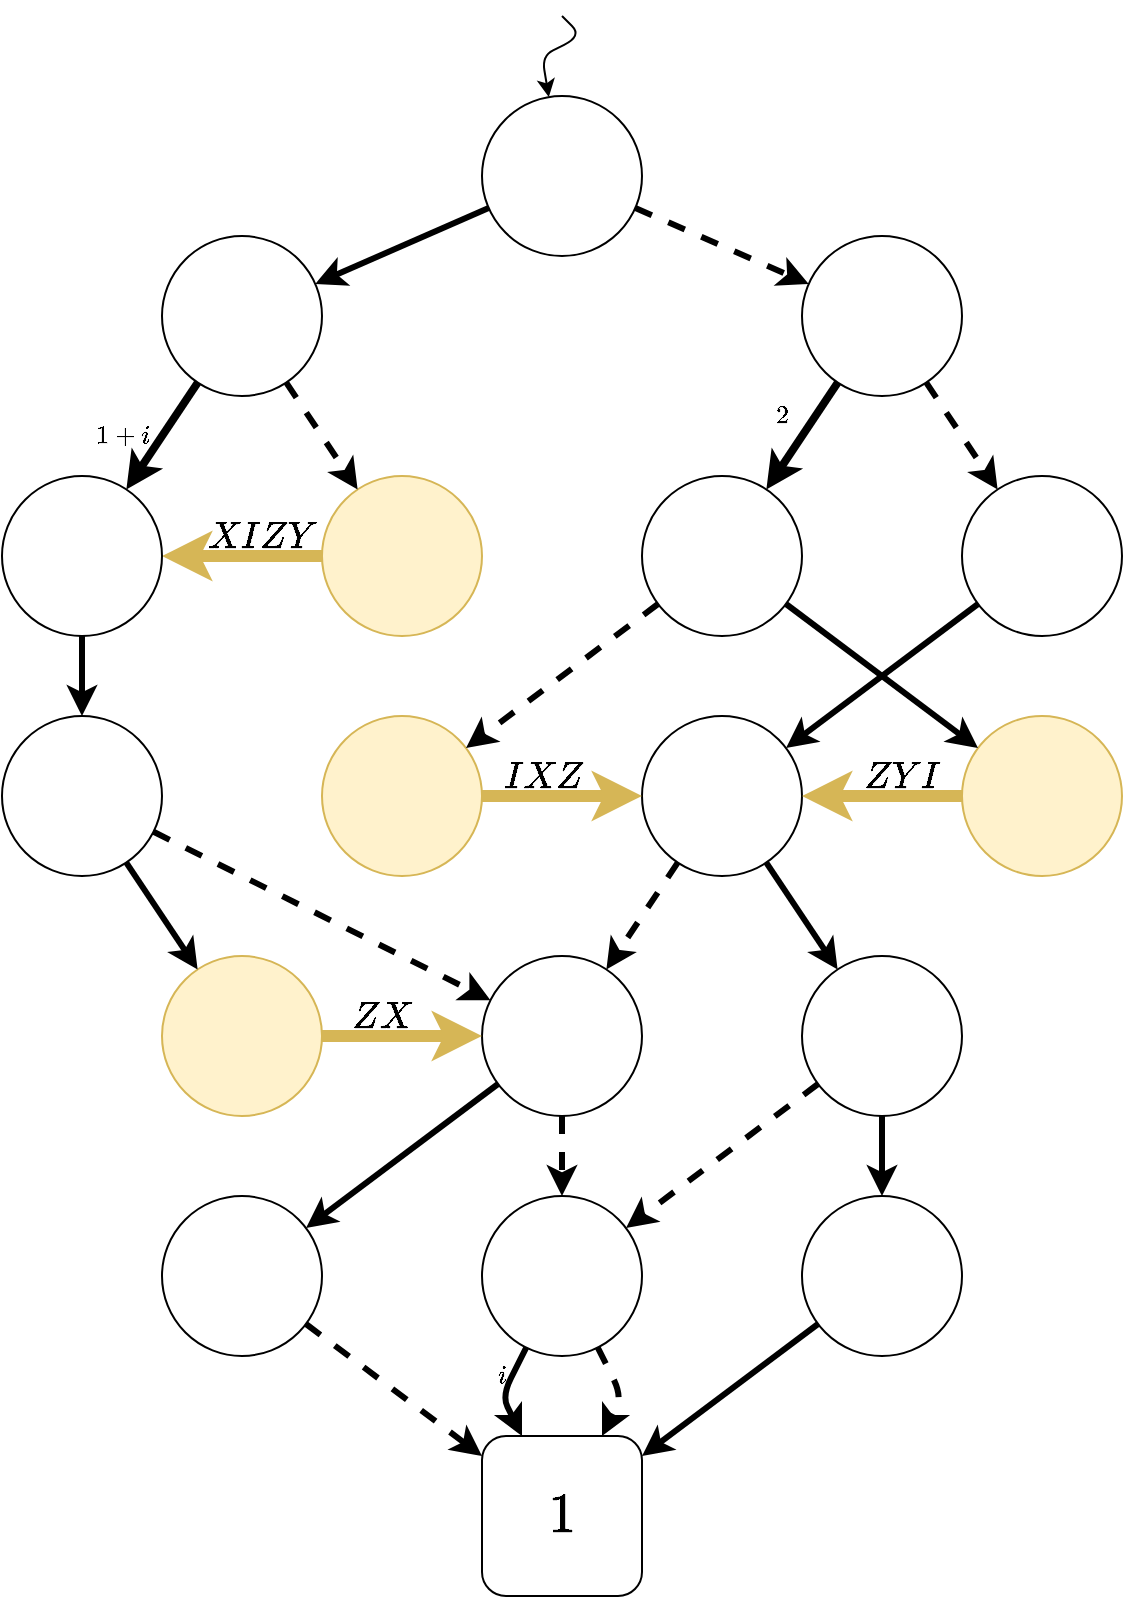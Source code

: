 <mxfile version="13.2.2" type="device"><diagram id="InaoNNUkZeHzq1kFhRYc" name="Page-1"><mxGraphModel dx="1185" dy="1918" grid="1" gridSize="10" guides="1" tooltips="1" connect="1" arrows="1" fold="1" page="1" pageScale="1" pageWidth="850" pageHeight="1100" math="1" shadow="0"><root><mxCell id="0"/><mxCell id="1" parent="0"/><mxCell id="I3Yfi0ZEbH5oo_XPFvfA-61" value="$$XIZY$$" style="endArrow=classic;html=1;strokeWidth=6;fillColor=#fff2cc;strokeColor=#d6b656;curved=1;startSize=6;endFill=1;verticalAlign=middle;labelBackgroundColor=none;fontSize=16;" edge="1" parent="1" source="I3Yfi0ZEbH5oo_XPFvfA-11" target="I3Yfi0ZEbH5oo_XPFvfA-12"><mxGeometry x="-0.25" y="-10" width="50" height="50" relative="1" as="geometry"><mxPoint x="547.874" y="-636.677" as="sourcePoint"/><mxPoint x="512.188" y="-583.282" as="targetPoint"/><mxPoint as="offset"/></mxGeometry></mxCell><mxCell id="I3Yfi0ZEbH5oo_XPFvfA-1" value="" style="ellipse;whiteSpace=wrap;html=1;aspect=fixed;" vertex="1" parent="1"><mxGeometry x="360" y="-790" width="80" height="80" as="geometry"/></mxCell><mxCell id="I3Yfi0ZEbH5oo_XPFvfA-2" value="" style="endArrow=classic;html=1;" edge="1" parent="1" target="I3Yfi0ZEbH5oo_XPFvfA-1"><mxGeometry width="50" height="50" relative="1" as="geometry"><mxPoint x="400" y="-830" as="sourcePoint"/><mxPoint x="530" y="-530" as="targetPoint"/><Array as="points"><mxPoint x="410" y="-820"/><mxPoint x="390" y="-810"/></Array></mxGeometry></mxCell><mxCell id="I3Yfi0ZEbH5oo_XPFvfA-3" value="" style="ellipse;whiteSpace=wrap;html=1;aspect=fixed;" vertex="1" parent="1"><mxGeometry x="200" y="-720" width="80" height="80" as="geometry"/></mxCell><mxCell id="I3Yfi0ZEbH5oo_XPFvfA-4" value="" style="endArrow=classic;html=1;strokeWidth=3;" edge="1" parent="1" source="I3Yfi0ZEbH5oo_XPFvfA-1" target="I3Yfi0ZEbH5oo_XPFvfA-3"><mxGeometry width="50" height="50" relative="1" as="geometry"><mxPoint x="350" y="-640" as="sourcePoint"/><mxPoint x="400" y="-690" as="targetPoint"/></mxGeometry></mxCell><mxCell id="I3Yfi0ZEbH5oo_XPFvfA-5" value="" style="ellipse;whiteSpace=wrap;html=1;aspect=fixed;" vertex="1" parent="1"><mxGeometry x="520" y="-720" width="80" height="80" as="geometry"/></mxCell><mxCell id="I3Yfi0ZEbH5oo_XPFvfA-6" value="" style="ellipse;whiteSpace=wrap;html=1;aspect=fixed;" vertex="1" parent="1"><mxGeometry x="440" y="-480" width="80" height="80" as="geometry"/></mxCell><mxCell id="I3Yfi0ZEbH5oo_XPFvfA-7" value="" style="ellipse;whiteSpace=wrap;html=1;aspect=fixed;fillColor=#fff2cc;strokeColor=#d6b656;" vertex="1" parent="1"><mxGeometry x="280" y="-480" width="80" height="80" as="geometry"/></mxCell><mxCell id="I3Yfi0ZEbH5oo_XPFvfA-8" value="" style="ellipse;whiteSpace=wrap;html=1;aspect=fixed;" vertex="1" parent="1"><mxGeometry x="120" y="-480" width="80" height="80" as="geometry"/></mxCell><mxCell id="I3Yfi0ZEbH5oo_XPFvfA-9" value="" style="ellipse;whiteSpace=wrap;html=1;aspect=fixed;" vertex="1" parent="1"><mxGeometry x="600" y="-600" width="80" height="80" as="geometry"/></mxCell><mxCell id="I3Yfi0ZEbH5oo_XPFvfA-10" value="" style="ellipse;whiteSpace=wrap;html=1;aspect=fixed;" vertex="1" parent="1"><mxGeometry x="440" y="-600" width="80" height="80" as="geometry"/></mxCell><mxCell id="I3Yfi0ZEbH5oo_XPFvfA-11" value="" style="ellipse;whiteSpace=wrap;html=1;aspect=fixed;fillColor=#fff2cc;strokeColor=#d6b656;" vertex="1" parent="1"><mxGeometry x="280" y="-600" width="80" height="80" as="geometry"/></mxCell><mxCell id="I3Yfi0ZEbH5oo_XPFvfA-12" value="" style="ellipse;whiteSpace=wrap;html=1;aspect=fixed;" vertex="1" parent="1"><mxGeometry x="120" y="-600" width="80" height="80" as="geometry"/></mxCell><mxCell id="I3Yfi0ZEbH5oo_XPFvfA-13" value="" style="ellipse;whiteSpace=wrap;html=1;aspect=fixed;fillColor=#fff2cc;strokeColor=#d6b656;" vertex="1" parent="1"><mxGeometry x="200" y="-360" width="80" height="80" as="geometry"/></mxCell><mxCell id="I3Yfi0ZEbH5oo_XPFvfA-14" value="" style="ellipse;whiteSpace=wrap;html=1;aspect=fixed;fillColor=#fff2cc;strokeColor=#d6b656;" vertex="1" parent="1"><mxGeometry x="600" y="-480" width="80" height="80" as="geometry"/></mxCell><mxCell id="I3Yfi0ZEbH5oo_XPFvfA-15" value="" style="ellipse;whiteSpace=wrap;html=1;aspect=fixed;" vertex="1" parent="1"><mxGeometry x="360" y="-240" width="80" height="80" as="geometry"/></mxCell><mxCell id="I3Yfi0ZEbH5oo_XPFvfA-16" value="" style="ellipse;whiteSpace=wrap;html=1;aspect=fixed;" vertex="1" parent="1"><mxGeometry x="200" y="-240" width="80" height="80" as="geometry"/></mxCell><mxCell id="I3Yfi0ZEbH5oo_XPFvfA-17" value="" style="ellipse;whiteSpace=wrap;html=1;aspect=fixed;" vertex="1" parent="1"><mxGeometry x="520" y="-360" width="80" height="80" as="geometry"/></mxCell><mxCell id="I3Yfi0ZEbH5oo_XPFvfA-18" value="" style="ellipse;whiteSpace=wrap;html=1;aspect=fixed;" vertex="1" parent="1"><mxGeometry x="360" y="-360" width="80" height="80" as="geometry"/></mxCell><mxCell id="I3Yfi0ZEbH5oo_XPFvfA-19" value="" style="ellipse;whiteSpace=wrap;html=1;aspect=fixed;" vertex="1" parent="1"><mxGeometry x="520" y="-240" width="80" height="80" as="geometry"/></mxCell><mxCell id="I3Yfi0ZEbH5oo_XPFvfA-20" value="" style="endArrow=classic;html=1;dashed=1;strokeWidth=3;" edge="1" parent="1" source="I3Yfi0ZEbH5oo_XPFvfA-1" target="I3Yfi0ZEbH5oo_XPFvfA-5"><mxGeometry width="50" height="50" relative="1" as="geometry"><mxPoint x="378.025" y="-765.967" as="sourcePoint"/><mxPoint x="282.0" y="-694" as="targetPoint"/></mxGeometry></mxCell><mxCell id="I3Yfi0ZEbH5oo_XPFvfA-21" value="$$1+i$$" style="endArrow=classic;html=1;strokeWidth=4;labelBackgroundColor=none;labelBorderColor=none;" edge="1" parent="1" source="I3Yfi0ZEbH5oo_XPFvfA-3" target="I3Yfi0ZEbH5oo_XPFvfA-12"><mxGeometry x="0.345" y="-17" width="50" height="50" relative="1" as="geometry"><mxPoint x="441.975" y="-765.967" as="sourcePoint"/><mxPoint x="538" y="-694" as="targetPoint"/><mxPoint as="offset"/></mxGeometry></mxCell><mxCell id="I3Yfi0ZEbH5oo_XPFvfA-34" value="" style="endArrow=classic;html=1;strokeWidth=3;" edge="1" parent="1" source="I3Yfi0ZEbH5oo_XPFvfA-8" target="I3Yfi0ZEbH5oo_XPFvfA-13"><mxGeometry width="50" height="50" relative="1" as="geometry"><mxPoint x="260" y="-390" as="sourcePoint"/><mxPoint x="282.0" y="-694" as="targetPoint"/></mxGeometry></mxCell><mxCell id="I3Yfi0ZEbH5oo_XPFvfA-35" value="" style="endArrow=classic;html=1;strokeWidth=3;" edge="1" parent="1" source="I3Yfi0ZEbH5oo_XPFvfA-18" target="I3Yfi0ZEbH5oo_XPFvfA-16"><mxGeometry width="50" height="50" relative="1" as="geometry"><mxPoint x="388.025" y="-755.967" as="sourcePoint"/><mxPoint x="292.0" y="-684" as="targetPoint"/></mxGeometry></mxCell><mxCell id="I3Yfi0ZEbH5oo_XPFvfA-36" value="" style="endArrow=classic;html=1;strokeWidth=3;" edge="1" parent="1" source="I3Yfi0ZEbH5oo_XPFvfA-17" target="I3Yfi0ZEbH5oo_XPFvfA-19"><mxGeometry width="50" height="50" relative="1" as="geometry"><mxPoint x="398.025" y="-745.967" as="sourcePoint"/><mxPoint x="302.0" y="-674" as="targetPoint"/></mxGeometry></mxCell><mxCell id="I3Yfi0ZEbH5oo_XPFvfA-38" value="" style="endArrow=classic;html=1;strokeWidth=3;" edge="1" parent="1" source="I3Yfi0ZEbH5oo_XPFvfA-6" target="I3Yfi0ZEbH5oo_XPFvfA-17"><mxGeometry width="50" height="50" relative="1" as="geometry"><mxPoint x="418.025" y="-725.967" as="sourcePoint"/><mxPoint x="322.0" y="-654" as="targetPoint"/></mxGeometry></mxCell><mxCell id="I3Yfi0ZEbH5oo_XPFvfA-40" value="" style="endArrow=classic;html=1;strokeWidth=3;" edge="1" parent="1" source="I3Yfi0ZEbH5oo_XPFvfA-10" target="I3Yfi0ZEbH5oo_XPFvfA-14"><mxGeometry width="50" height="50" relative="1" as="geometry"><mxPoint x="438.025" y="-705.967" as="sourcePoint"/><mxPoint x="342.0" y="-634" as="targetPoint"/></mxGeometry></mxCell><mxCell id="I3Yfi0ZEbH5oo_XPFvfA-41" value="" style="endArrow=classic;html=1;strokeWidth=3;" edge="1" parent="1" source="I3Yfi0ZEbH5oo_XPFvfA-9" target="I3Yfi0ZEbH5oo_XPFvfA-6"><mxGeometry width="50" height="50" relative="1" as="geometry"><mxPoint x="448.025" y="-695.967" as="sourcePoint"/><mxPoint x="352.0" y="-624" as="targetPoint"/></mxGeometry></mxCell><mxCell id="I3Yfi0ZEbH5oo_XPFvfA-43" value="" style="endArrow=classic;html=1;strokeWidth=3;" edge="1" parent="1" source="I3Yfi0ZEbH5oo_XPFvfA-12" target="I3Yfi0ZEbH5oo_XPFvfA-8"><mxGeometry width="50" height="50" relative="1" as="geometry"><mxPoint x="468.025" y="-675.967" as="sourcePoint"/><mxPoint x="372.0" y="-604" as="targetPoint"/></mxGeometry></mxCell><mxCell id="I3Yfi0ZEbH5oo_XPFvfA-45" value="" style="endArrow=classic;html=1;dashed=1;strokeWidth=3;" edge="1" parent="1" source="I3Yfi0ZEbH5oo_XPFvfA-18" target="I3Yfi0ZEbH5oo_XPFvfA-15"><mxGeometry width="50" height="50" relative="1" as="geometry"><mxPoint x="451.975" y="-755.967" as="sourcePoint"/><mxPoint x="380" y="-684" as="targetPoint"/></mxGeometry></mxCell><mxCell id="I3Yfi0ZEbH5oo_XPFvfA-47" value="" style="endArrow=classic;html=1;dashed=1;strokeWidth=3;" edge="1" parent="1" source="I3Yfi0ZEbH5oo_XPFvfA-6" target="I3Yfi0ZEbH5oo_XPFvfA-18"><mxGeometry width="50" height="50" relative="1" as="geometry"><mxPoint x="471.975" y="-735.967" as="sourcePoint"/><mxPoint x="400" y="-664" as="targetPoint"/></mxGeometry></mxCell><mxCell id="I3Yfi0ZEbH5oo_XPFvfA-49" value="" style="endArrow=classic;html=1;dashed=1;strokeWidth=3;" edge="1" parent="1" source="I3Yfi0ZEbH5oo_XPFvfA-10" target="I3Yfi0ZEbH5oo_XPFvfA-7"><mxGeometry width="50" height="50" relative="1" as="geometry"><mxPoint x="491.975" y="-715.967" as="sourcePoint"/><mxPoint x="420" y="-644" as="targetPoint"/></mxGeometry></mxCell><mxCell id="I3Yfi0ZEbH5oo_XPFvfA-50" value="" style="endArrow=classic;html=1;dashed=1;strokeWidth=3;" edge="1" parent="1" source="I3Yfi0ZEbH5oo_XPFvfA-5" target="I3Yfi0ZEbH5oo_XPFvfA-9"><mxGeometry width="50" height="50" relative="1" as="geometry"><mxPoint x="501.975" y="-705.967" as="sourcePoint"/><mxPoint x="430" y="-634" as="targetPoint"/></mxGeometry></mxCell><mxCell id="I3Yfi0ZEbH5oo_XPFvfA-51" value="" style="endArrow=classic;html=1;dashed=1;strokeWidth=3;" edge="1" parent="1" source="I3Yfi0ZEbH5oo_XPFvfA-3" target="I3Yfi0ZEbH5oo_XPFvfA-11"><mxGeometry width="50" height="50" relative="1" as="geometry"><mxPoint x="511.975" y="-695.967" as="sourcePoint"/><mxPoint x="440" y="-624" as="targetPoint"/></mxGeometry></mxCell><mxCell id="I3Yfi0ZEbH5oo_XPFvfA-52" value="" style="endArrow=classic;html=1;dashed=1;strokeWidth=3;" edge="1" parent="1" source="I3Yfi0ZEbH5oo_XPFvfA-17" target="I3Yfi0ZEbH5oo_XPFvfA-15"><mxGeometry width="50" height="50" relative="1" as="geometry"><mxPoint x="470" y="-320" as="sourcePoint"/><mxPoint x="450" y="-614" as="targetPoint"/></mxGeometry></mxCell><mxCell id="I3Yfi0ZEbH5oo_XPFvfA-54" value="$$1$$" style="rounded=1;whiteSpace=wrap;html=1;fontSize=24;" vertex="1" parent="1"><mxGeometry x="360" y="-120" width="80" height="80" as="geometry"/></mxCell><mxCell id="I3Yfi0ZEbH5oo_XPFvfA-55" value="$$2$$" style="endArrow=classic;html=1;strokeWidth=4;labelBackgroundColor=none;" edge="1" parent="1" source="I3Yfi0ZEbH5oo_XPFvfA-5" target="I3Yfi0ZEbH5oo_XPFvfA-10"><mxGeometry x="-0.087" y="-14" width="50" height="50" relative="1" as="geometry"><mxPoint x="227.886" y="-636.669" as="sourcePoint"/><mxPoint x="192.188" y="-583.282" as="targetPoint"/><mxPoint as="offset"/></mxGeometry></mxCell><mxCell id="I3Yfi0ZEbH5oo_XPFvfA-56" value="" style="endArrow=classic;html=1;strokeWidth=3;" edge="1" parent="1" source="I3Yfi0ZEbH5oo_XPFvfA-19" target="I3Yfi0ZEbH5oo_XPFvfA-54"><mxGeometry width="50" height="50" relative="1" as="geometry"><mxPoint x="570" y="-270" as="sourcePoint"/><mxPoint x="570" y="-230" as="targetPoint"/></mxGeometry></mxCell><mxCell id="I3Yfi0ZEbH5oo_XPFvfA-57" value="" style="endArrow=classic;html=1;strokeWidth=3;dashed=1;" edge="1" parent="1" source="I3Yfi0ZEbH5oo_XPFvfA-16" target="I3Yfi0ZEbH5oo_XPFvfA-54"><mxGeometry width="50" height="50" relative="1" as="geometry"><mxPoint x="538" y="-166.0" as="sourcePoint"/><mxPoint x="450" y="-100" as="targetPoint"/></mxGeometry></mxCell><mxCell id="I3Yfi0ZEbH5oo_XPFvfA-58" value="$$i$$" style="endArrow=classic;html=1;strokeWidth=3;labelBackgroundColor=none;" edge="1" parent="1" source="I3Yfi0ZEbH5oo_XPFvfA-15" target="I3Yfi0ZEbH5oo_XPFvfA-54"><mxGeometry x="-0.266" y="-4" width="50" height="50" relative="1" as="geometry"><mxPoint x="548" y="-156.0" as="sourcePoint"/><mxPoint x="460" y="-90" as="targetPoint"/><Array as="points"><mxPoint x="370" y="-140"/></Array><mxPoint as="offset"/></mxGeometry></mxCell><mxCell id="I3Yfi0ZEbH5oo_XPFvfA-59" value="" style="endArrow=classic;html=1;dashed=1;strokeWidth=3;" edge="1" parent="1" source="I3Yfi0ZEbH5oo_XPFvfA-15" target="I3Yfi0ZEbH5oo_XPFvfA-54"><mxGeometry width="50" height="50" relative="1" as="geometry"><mxPoint x="538" y="-286" as="sourcePoint"/><mxPoint x="442" y="-214" as="targetPoint"/><Array as="points"><mxPoint x="430" y="-140"/></Array></mxGeometry></mxCell><mxCell id="I3Yfi0ZEbH5oo_XPFvfA-62" value="$$IXZ$$" style="endArrow=classic;html=1;strokeWidth=6;fillColor=#fff2cc;strokeColor=#d6b656;curved=1;startSize=6;endFill=1;verticalAlign=middle;labelBackgroundColor=none;fontSize=16;" edge="1" parent="1" source="I3Yfi0ZEbH5oo_XPFvfA-7" target="I3Yfi0ZEbH5oo_XPFvfA-6"><mxGeometry x="-0.25" y="10" width="50" height="50" relative="1" as="geometry"><mxPoint x="290" y="-550" as="sourcePoint"/><mxPoint x="210" y="-550" as="targetPoint"/><mxPoint as="offset"/></mxGeometry></mxCell><mxCell id="I3Yfi0ZEbH5oo_XPFvfA-63" value="$$ZYI$$" style="endArrow=classic;html=1;strokeWidth=6;fillColor=#fff2cc;strokeColor=#d6b656;curved=1;startSize=6;endFill=1;verticalAlign=middle;labelBackgroundColor=none;fontSize=16;" edge="1" parent="1" source="I3Yfi0ZEbH5oo_XPFvfA-14" target="I3Yfi0ZEbH5oo_XPFvfA-6"><mxGeometry x="-0.25" y="-10" width="50" height="50" relative="1" as="geometry"><mxPoint x="300" y="-540" as="sourcePoint"/><mxPoint x="220" y="-540" as="targetPoint"/><mxPoint as="offset"/></mxGeometry></mxCell><mxCell id="I3Yfi0ZEbH5oo_XPFvfA-64" value="$$ZX$$" style="endArrow=classic;html=1;strokeWidth=6;fillColor=#fff2cc;strokeColor=#d6b656;curved=1;startSize=6;endFill=1;verticalAlign=middle;labelBackgroundColor=none;fontSize=16;" edge="1" parent="1" source="I3Yfi0ZEbH5oo_XPFvfA-13" target="I3Yfi0ZEbH5oo_XPFvfA-18"><mxGeometry x="-0.25" y="10" width="50" height="50" relative="1" as="geometry"><mxPoint x="610" y="-430" as="sourcePoint"/><mxPoint x="530" y="-430" as="targetPoint"/><mxPoint as="offset"/></mxGeometry></mxCell><mxCell id="I3Yfi0ZEbH5oo_XPFvfA-65" value="" style="endArrow=classic;html=1;dashed=1;strokeWidth=3;" edge="1" parent="1" source="I3Yfi0ZEbH5oo_XPFvfA-8" target="I3Yfi0ZEbH5oo_XPFvfA-18"><mxGeometry width="50" height="50" relative="1" as="geometry"><mxPoint x="467.69" y="-396.8" as="sourcePoint"/><mxPoint x="432.055" y="-343.37" as="targetPoint"/></mxGeometry></mxCell></root></mxGraphModel></diagram></mxfile>